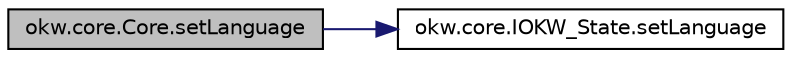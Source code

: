 digraph "okw.core.Core.setLanguage"
{
 // INTERACTIVE_SVG=YES
 // LATEX_PDF_SIZE
  edge [fontname="Helvetica",fontsize="10",labelfontname="Helvetica",labelfontsize="10"];
  node [fontname="Helvetica",fontsize="10",shape=record];
  rankdir="LR";
  Node2224 [label="okw.core.Core.setLanguage",height=0.2,width=0.4,color="black", fillcolor="grey75", style="filled", fontcolor="black",tooltip="Setzt die Sprache auf den gegebenen wert Language."];
  Node2224 -> Node2225 [color="midnightblue",fontsize="10",style="solid",fontname="Helvetica"];
  Node2225 [label="okw.core.IOKW_State.setLanguage",height=0.2,width=0.4,color="black", fillcolor="white", style="filled",URL="$interfaceokw_1_1core_1_1_i_o_k_w___state.html#a866baa0bde08a47418f54d63bdb56097",tooltip="Interne Methode zum setzen der Sprache für die sprachabhängigen Ausgaben der Dokumentation (Log)."];
}
